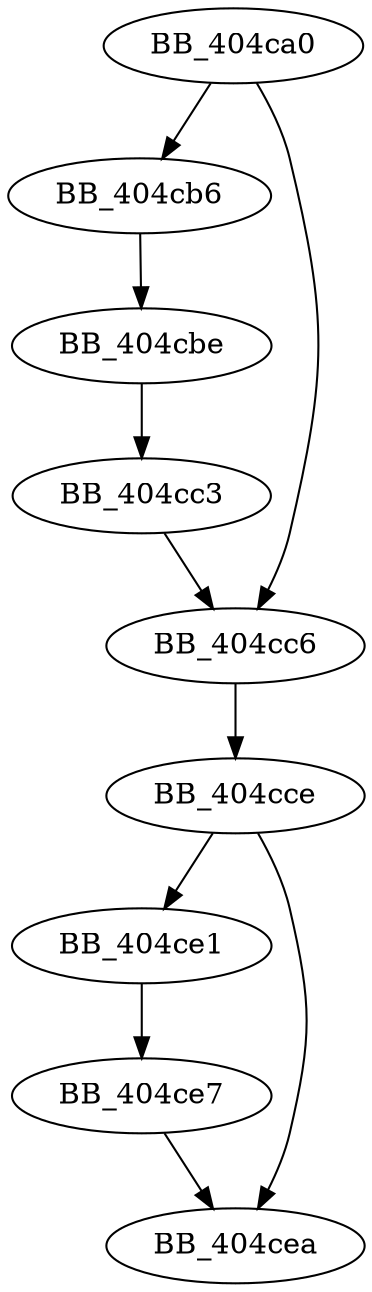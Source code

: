 DiGraph sub_404CA0{
BB_404ca0->BB_404cb6
BB_404ca0->BB_404cc6
BB_404cb6->BB_404cbe
BB_404cbe->BB_404cc3
BB_404cc3->BB_404cc6
BB_404cc6->BB_404cce
BB_404cce->BB_404ce1
BB_404cce->BB_404cea
BB_404ce1->BB_404ce7
BB_404ce7->BB_404cea
}
